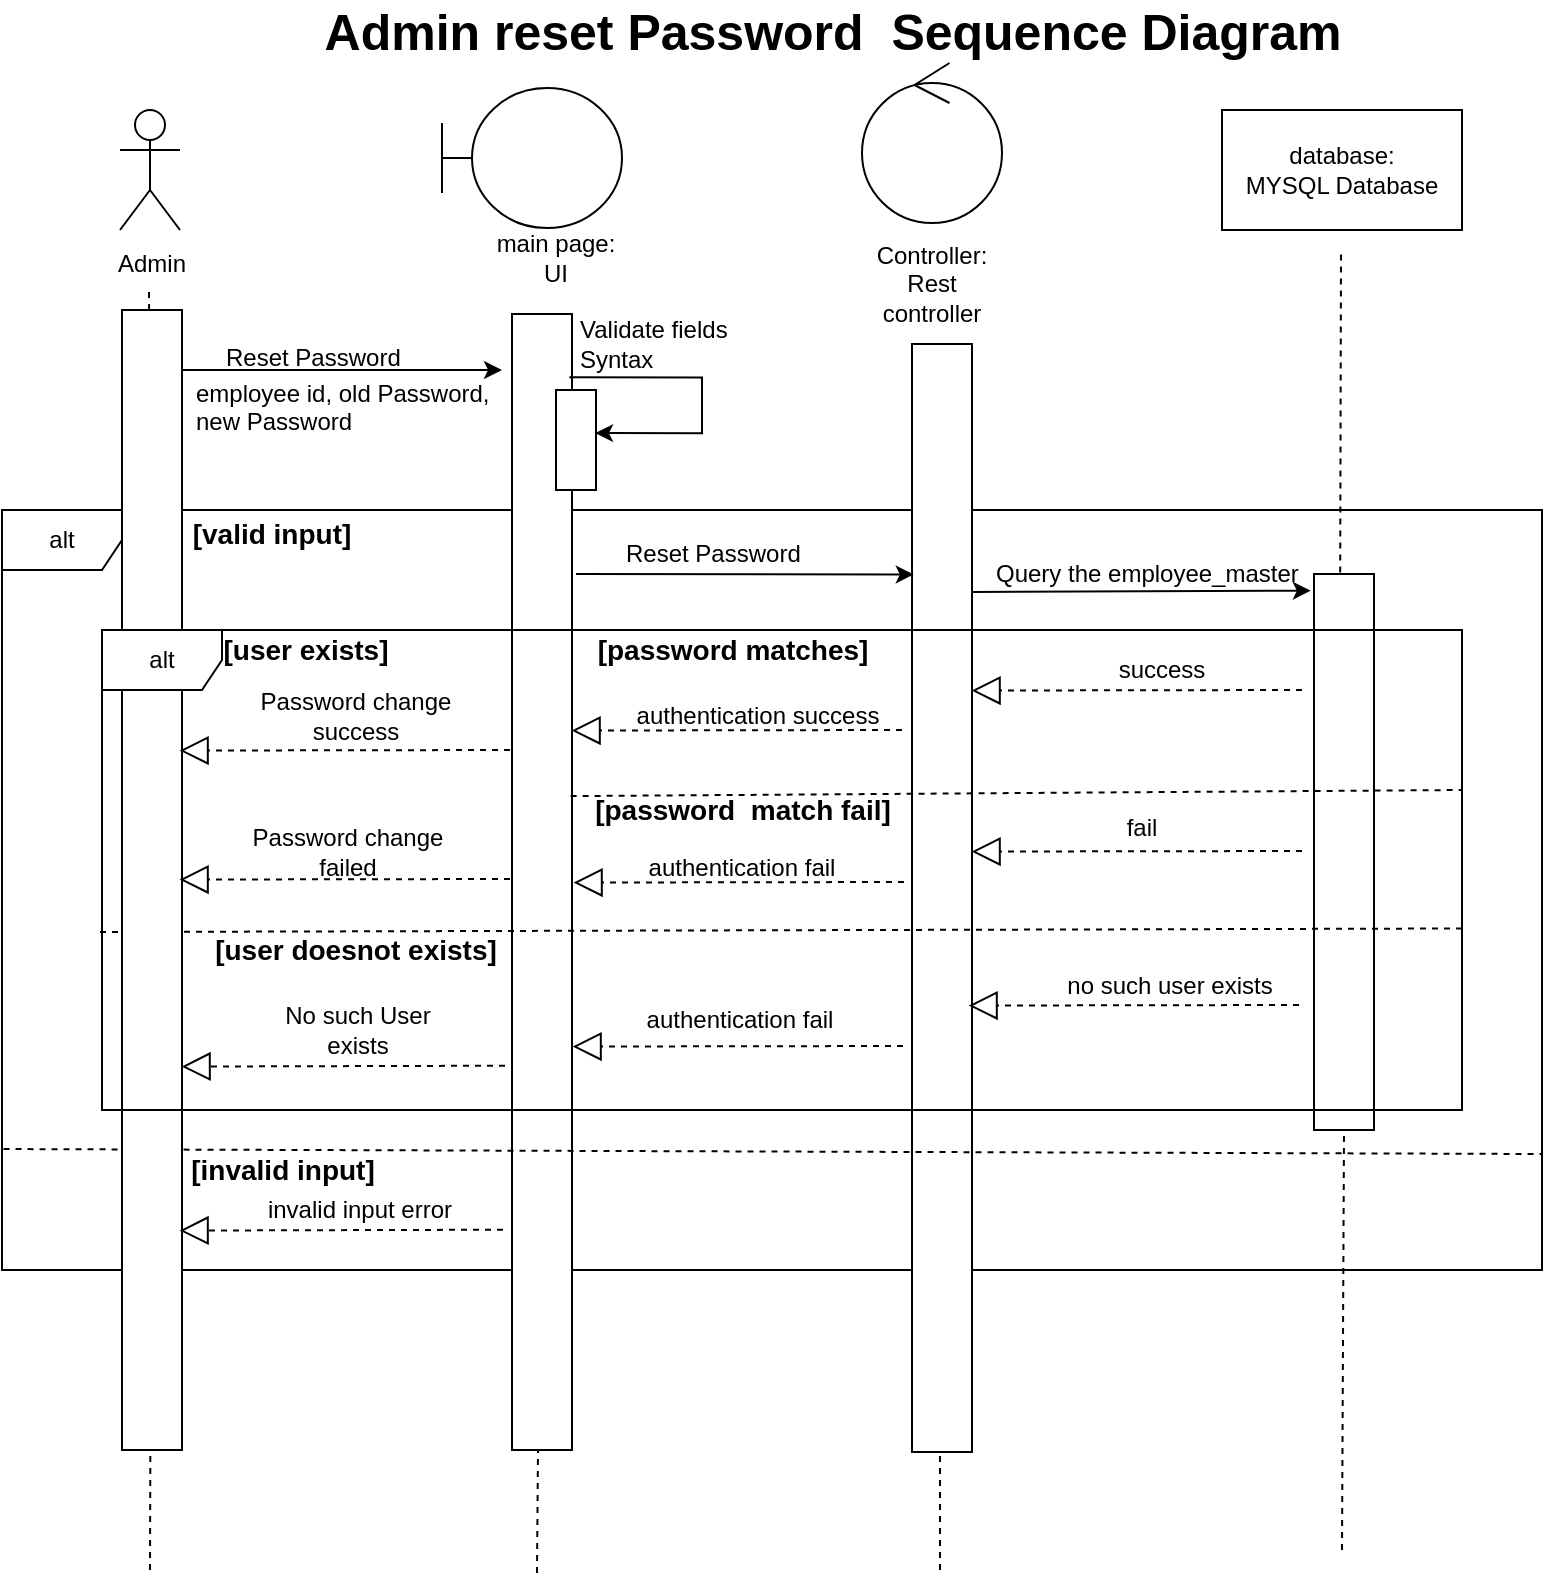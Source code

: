 <mxfile version="12.2.3" type="device" pages="1"><diagram id="1jy2djNboIsfC3Crj_G_" name="Page-1"><mxGraphModel dx="752" dy="419" grid="1" gridSize="10" guides="1" tooltips="1" connect="1" arrows="1" fold="1" page="1" pageScale="1" pageWidth="850" pageHeight="1100" math="0" shadow="0"><root><mxCell id="0"/><mxCell id="1" parent="0"/><mxCell id="wxXYu_4pgUYdlZHOBZic-1" value="alt" style="shape=umlFrame;whiteSpace=wrap;html=1;fillColor=none;" parent="1" vertex="1"><mxGeometry x="50" y="360" width="770" height="380" as="geometry"/></mxCell><mxCell id="wxXYu_4pgUYdlZHOBZic-2" value="" style="rounded=0;whiteSpace=wrap;html=1;" parent="1" vertex="1"><mxGeometry x="305" y="262" width="30" height="568" as="geometry"/></mxCell><mxCell id="wxXYu_4pgUYdlZHOBZic-3" value="" style="rounded=0;whiteSpace=wrap;html=1;" parent="1" vertex="1"><mxGeometry x="505" y="277" width="30" height="554" as="geometry"/></mxCell><mxCell id="wxXYu_4pgUYdlZHOBZic-4" value="ADMIN" style="shape=umlActor;verticalLabelPosition=bottom;labelBackgroundColor=#ffffff;verticalAlign=top;html=1;outlineConnect=0;" parent="1" vertex="1"><mxGeometry x="109" y="160" width="30" height="60" as="geometry"/></mxCell><mxCell id="wxXYu_4pgUYdlZHOBZic-5" value="" style="endArrow=none;dashed=1;html=1;" parent="1" source="wxXYu_4pgUYdlZHOBZic-46" edge="1"><mxGeometry width="50" height="50" relative="1" as="geometry"><mxPoint x="123.5" y="1006" as="sourcePoint"/><mxPoint x="123.5" y="250" as="targetPoint"/></mxGeometry></mxCell><mxCell id="wxXYu_4pgUYdlZHOBZic-6" value="" style="shape=umlBoundary;whiteSpace=wrap;html=1;" parent="1" vertex="1"><mxGeometry x="270" y="149" width="90" height="70" as="geometry"/></mxCell><mxCell id="wxXYu_4pgUYdlZHOBZic-7" value="main page:&lt;br&gt;UI&lt;br&gt;" style="text;html=1;strokeColor=none;fillColor=none;align=center;verticalAlign=middle;whiteSpace=wrap;rounded=0;" parent="1" vertex="1"><mxGeometry x="284" y="234" width="86" as="geometry"/></mxCell><mxCell id="wxXYu_4pgUYdlZHOBZic-8" value="" style="endArrow=none;dashed=1;html=1;" parent="1" target="wxXYu_4pgUYdlZHOBZic-46" edge="1"><mxGeometry width="50" height="50" relative="1" as="geometry"><mxPoint x="124" y="890.0" as="sourcePoint"/><mxPoint x="123.5" y="250" as="targetPoint"/></mxGeometry></mxCell><mxCell id="wxXYu_4pgUYdlZHOBZic-9" value="" style="endArrow=none;dashed=1;html=1;" parent="1" edge="1"><mxGeometry width="50" height="50" relative="1" as="geometry"><mxPoint x="317.5" y="891.5" as="sourcePoint"/><mxPoint x="318" y="830" as="targetPoint"/></mxGeometry></mxCell><mxCell id="wxXYu_4pgUYdlZHOBZic-10" value="" style="ellipse;shape=umlControl;whiteSpace=wrap;html=1;" parent="1" vertex="1"><mxGeometry x="480" y="136.5" width="70" height="80" as="geometry"/></mxCell><mxCell id="wxXYu_4pgUYdlZHOBZic-11" value="Controller:&lt;br&gt;Rest controller" style="text;html=1;strokeColor=none;fillColor=none;align=center;verticalAlign=middle;whiteSpace=wrap;rounded=0;" parent="1" vertex="1"><mxGeometry x="495" y="236.5" width="40" height="20" as="geometry"/></mxCell><mxCell id="wxXYu_4pgUYdlZHOBZic-12" value="" style="endArrow=none;dashed=1;html=1;" parent="1" edge="1"><mxGeometry width="50" height="50" relative="1" as="geometry"><mxPoint x="519.0" y="890.0" as="sourcePoint"/><mxPoint x="519.0" y="830" as="targetPoint"/></mxGeometry></mxCell><mxCell id="wxXYu_4pgUYdlZHOBZic-13" value="database:&lt;br&gt;MYSQL Database" style="rounded=0;whiteSpace=wrap;html=1;" parent="1" vertex="1"><mxGeometry x="660" y="160" width="120" height="60" as="geometry"/></mxCell><mxCell id="wxXYu_4pgUYdlZHOBZic-14" value="" style="endArrow=none;dashed=1;html=1;exitX=0.824;exitY=0.179;exitDx=0;exitDy=0;exitPerimeter=0;" parent="1" edge="1"><mxGeometry width="50" height="50" relative="1" as="geometry"><mxPoint x="719.1" y="391.31" as="sourcePoint"/><mxPoint x="719.5" y="231.5" as="targetPoint"/></mxGeometry></mxCell><mxCell id="wxXYu_4pgUYdlZHOBZic-15" value="" style="endArrow=none;dashed=1;html=1;entryX=0.5;entryY=1;entryDx=0;entryDy=0;" parent="1" target="wxXYu_4pgUYdlZHOBZic-44" edge="1"><mxGeometry width="50" height="50" relative="1" as="geometry"><mxPoint x="720" y="880.0" as="sourcePoint"/><mxPoint x="719.5" y="671.5" as="targetPoint"/></mxGeometry></mxCell><mxCell id="wxXYu_4pgUYdlZHOBZic-16" value="" style="endArrow=classic;html=1;" parent="1" edge="1"><mxGeometry width="50" height="50" relative="1" as="geometry"><mxPoint x="140" y="290" as="sourcePoint"/><mxPoint x="300" y="290" as="targetPoint"/></mxGeometry></mxCell><mxCell id="wxXYu_4pgUYdlZHOBZic-17" value="" style="rounded=0;whiteSpace=wrap;html=1;fillColor=#ffffff;" parent="1" vertex="1"><mxGeometry x="327" y="300" width="20" height="50" as="geometry"/></mxCell><mxCell id="wxXYu_4pgUYdlZHOBZic-18" value="" style="endArrow=classic;html=1;edgeStyle=orthogonalEdgeStyle;rounded=0;entryX=0.976;entryY=0.431;entryDx=0;entryDy=0;entryPerimeter=0;" parent="1" target="wxXYu_4pgUYdlZHOBZic-17" edge="1"><mxGeometry width="50" height="50" relative="1" as="geometry"><mxPoint x="333.667" y="293.667" as="sourcePoint"/><mxPoint x="345.167" y="337.667" as="targetPoint"/><Array as="points"><mxPoint x="400" y="293"/><mxPoint x="400" y="321"/></Array></mxGeometry></mxCell><mxCell id="wxXYu_4pgUYdlZHOBZic-19" value="Reset Password" style="text;html=1;resizable=0;points=[];autosize=1;align=left;verticalAlign=top;spacingTop=-4;" parent="1" vertex="1"><mxGeometry x="160" y="274" width="100" height="20" as="geometry"/></mxCell><mxCell id="wxXYu_4pgUYdlZHOBZic-20" value="employee id, old Password,&amp;nbsp;&lt;br&gt;new Password" style="text;html=1;resizable=0;points=[];autosize=1;align=left;verticalAlign=top;spacingTop=-4;" parent="1" vertex="1"><mxGeometry x="145" y="291.5" width="170" height="30" as="geometry"/></mxCell><mxCell id="wxXYu_4pgUYdlZHOBZic-21" value="Validate fields Syntax" style="text;html=1;strokeColor=none;fillColor=none;align=left;verticalAlign=middle;whiteSpace=wrap;rounded=0;" parent="1" vertex="1"><mxGeometry x="337" y="261.5" width="91" height="30" as="geometry"/></mxCell><mxCell id="wxXYu_4pgUYdlZHOBZic-22" value="&lt;b&gt;&lt;font style=&quot;font-size: 14px&quot;&gt;[valid input]&lt;/font&gt;&lt;/b&gt;" style="text;html=1;strokeColor=none;fillColor=none;align=center;verticalAlign=middle;whiteSpace=wrap;rounded=0;" parent="1" vertex="1"><mxGeometry x="140" y="362" width="90" height="20" as="geometry"/></mxCell><mxCell id="wxXYu_4pgUYdlZHOBZic-23" value="&lt;b&gt;&lt;font style=&quot;font-size: 14px&quot;&gt;[user exists]&lt;/font&gt;&lt;/b&gt;" style="text;html=1;strokeColor=none;fillColor=none;align=center;verticalAlign=middle;whiteSpace=wrap;rounded=0;" parent="1" vertex="1"><mxGeometry x="157" y="420" width="90" height="20" as="geometry"/></mxCell><mxCell id="wxXYu_4pgUYdlZHOBZic-24" value="&lt;b&gt;&lt;font style=&quot;font-size: 14px&quot;&gt;[user doesnot exists]&lt;/font&gt;&lt;/b&gt;" style="text;html=1;strokeColor=none;fillColor=none;align=center;verticalAlign=middle;whiteSpace=wrap;rounded=0;" parent="1" vertex="1"><mxGeometry x="151.5" y="570" width="150" height="20" as="geometry"/></mxCell><mxCell id="wxXYu_4pgUYdlZHOBZic-25" value="&lt;b&gt;&lt;font style=&quot;font-size: 14px&quot;&gt;[invalid input]&lt;/font&gt;&lt;/b&gt;" style="text;html=1;strokeColor=none;fillColor=none;align=center;verticalAlign=middle;whiteSpace=wrap;rounded=0;" parent="1" vertex="1"><mxGeometry x="140" y="680" width="101" height="20" as="geometry"/></mxCell><mxCell id="wxXYu_4pgUYdlZHOBZic-26" value="invalid input error" style="text;html=1;strokeColor=none;fillColor=none;align=center;verticalAlign=middle;whiteSpace=wrap;rounded=0;" parent="1" vertex="1"><mxGeometry x="180" y="700" width="98" height="20" as="geometry"/></mxCell><mxCell id="wxXYu_4pgUYdlZHOBZic-27" value="" style="endArrow=block;dashed=1;endFill=0;endSize=12;html=1;entryX=0.993;entryY=0.407;entryDx=0;entryDy=0;entryPerimeter=0;exitX=-0.033;exitY=0.586;exitDx=0;exitDy=0;exitPerimeter=0;" parent="1" edge="1"><mxGeometry width="160" relative="1" as="geometry"><mxPoint x="301.51" y="637.854" as="sourcePoint"/><mxPoint x="139.79" y="638.28" as="targetPoint"/></mxGeometry></mxCell><mxCell id="wxXYu_4pgUYdlZHOBZic-28" value="" style="endArrow=block;dashed=1;endFill=0;endSize=12;html=1;entryX=0.993;entryY=0.407;entryDx=0;entryDy=0;entryPerimeter=0;" parent="1" edge="1"><mxGeometry width="160" relative="1" as="geometry"><mxPoint x="500" y="470" as="sourcePoint"/><mxPoint x="334.79" y="470.28" as="targetPoint"/></mxGeometry></mxCell><mxCell id="wxXYu_4pgUYdlZHOBZic-29" value="" style="endArrow=block;dashed=1;endFill=0;endSize=12;html=1;entryX=0.993;entryY=0.407;entryDx=0;entryDy=0;entryPerimeter=0;" parent="1" edge="1"><mxGeometry width="160" relative="1" as="geometry"><mxPoint x="500.5" y="628" as="sourcePoint"/><mxPoint x="335.29" y="628.28" as="targetPoint"/></mxGeometry></mxCell><mxCell id="wxXYu_4pgUYdlZHOBZic-30" value="" style="endArrow=block;dashed=1;endFill=0;endSize=12;html=1;entryX=0.993;entryY=0.407;entryDx=0;entryDy=0;entryPerimeter=0;" parent="1" edge="1"><mxGeometry width="160" relative="1" as="geometry"><mxPoint x="700" y="450" as="sourcePoint"/><mxPoint x="534.79" y="450.28" as="targetPoint"/></mxGeometry></mxCell><mxCell id="wxXYu_4pgUYdlZHOBZic-31" value="" style="endArrow=block;dashed=1;endFill=0;endSize=12;html=1;entryX=0.993;entryY=0.407;entryDx=0;entryDy=0;entryPerimeter=0;" parent="1" edge="1"><mxGeometry width="160" relative="1" as="geometry"><mxPoint x="698.5" y="607.5" as="sourcePoint"/><mxPoint x="533.29" y="607.78" as="targetPoint"/></mxGeometry></mxCell><mxCell id="wxXYu_4pgUYdlZHOBZic-32" value="" style="endArrow=classic;html=1;entryX=0.03;entryY=0.208;entryDx=0;entryDy=0;entryPerimeter=0;" parent="1" target="wxXYu_4pgUYdlZHOBZic-3" edge="1"><mxGeometry width="50" height="50" relative="1" as="geometry"><mxPoint x="337" y="392" as="sourcePoint"/><mxPoint x="497.0" y="390" as="targetPoint"/></mxGeometry></mxCell><mxCell id="wxXYu_4pgUYdlZHOBZic-34" value="" style="endArrow=classic;html=1;entryX=-0.053;entryY=0.03;entryDx=0;entryDy=0;entryPerimeter=0;" parent="1" target="wxXYu_4pgUYdlZHOBZic-44" edge="1"><mxGeometry width="50" height="50" relative="1" as="geometry"><mxPoint x="535" y="401" as="sourcePoint"/><mxPoint x="703.9" y="399.82" as="targetPoint"/></mxGeometry></mxCell><mxCell id="wxXYu_4pgUYdlZHOBZic-35" value="Query the employee_master" style="text;html=1;resizable=0;points=[];autosize=1;align=left;verticalAlign=top;spacingTop=-4;" parent="1" vertex="1"><mxGeometry x="545" y="382" width="170" height="20" as="geometry"/></mxCell><mxCell id="wxXYu_4pgUYdlZHOBZic-36" value="success" style="text;html=1;strokeColor=none;fillColor=none;align=center;verticalAlign=middle;whiteSpace=wrap;rounded=0;" parent="1" vertex="1"><mxGeometry x="580" y="432.5" width="100" height="15" as="geometry"/></mxCell><mxCell id="wxXYu_4pgUYdlZHOBZic-37" value="no such user exists" style="text;html=1;strokeColor=none;fillColor=none;align=center;verticalAlign=middle;whiteSpace=wrap;rounded=0;" parent="1" vertex="1"><mxGeometry x="578.5" y="590" width="110" height="15" as="geometry"/></mxCell><mxCell id="wxXYu_4pgUYdlZHOBZic-38" value="authentication success" style="text;html=1;strokeColor=none;fillColor=none;align=center;verticalAlign=middle;whiteSpace=wrap;rounded=0;" parent="1" vertex="1"><mxGeometry x="363" y="447.5" width="130" height="30" as="geometry"/></mxCell><mxCell id="wxXYu_4pgUYdlZHOBZic-39" value="authentication fail" style="text;html=1;strokeColor=none;fillColor=none;align=center;verticalAlign=middle;whiteSpace=wrap;rounded=0;" parent="1" vertex="1"><mxGeometry x="368.5" y="599.5" width="100" height="30" as="geometry"/></mxCell><mxCell id="wxXYu_4pgUYdlZHOBZic-40" value="&lt;font size=&quot;1&quot;&gt;&lt;b style=&quot;font-size: 25px&quot;&gt;Admin reset Password&amp;nbsp; Sequence Diagram&amp;nbsp;&lt;/b&gt;&lt;/font&gt;" style="text;html=1;strokeColor=none;fillColor=none;align=center;verticalAlign=middle;whiteSpace=wrap;rounded=0;strokeWidth=25;" parent="1" vertex="1"><mxGeometry x="128.5" y="110" width="680" height="20" as="geometry"/></mxCell><mxCell id="wxXYu_4pgUYdlZHOBZic-41" value="No such User exists" style="text;html=1;strokeColor=none;fillColor=none;align=center;verticalAlign=middle;whiteSpace=wrap;rounded=0;" parent="1" vertex="1"><mxGeometry x="178" y="605" width="100" height="30" as="geometry"/></mxCell><mxCell id="wxXYu_4pgUYdlZHOBZic-42" value="Admin" style="rounded=0;whiteSpace=wrap;html=1;strokeColor=none;" parent="1" vertex="1"><mxGeometry x="65" y="223.5" width="120" height="26" as="geometry"/></mxCell><mxCell id="wxXYu_4pgUYdlZHOBZic-43" value="" style="endArrow=none;dashed=1;html=1;exitX=0.001;exitY=0.754;exitDx=0;exitDy=0;exitPerimeter=0;" parent="1" edge="1"><mxGeometry width="50" height="50" relative="1" as="geometry"><mxPoint x="50.77" y="679.52" as="sourcePoint"/><mxPoint x="820" y="682" as="targetPoint"/></mxGeometry></mxCell><mxCell id="wxXYu_4pgUYdlZHOBZic-44" value="" style="rounded=0;whiteSpace=wrap;html=1;" parent="1" vertex="1"><mxGeometry x="706" y="392" width="30" height="278" as="geometry"/></mxCell><mxCell id="wxXYu_4pgUYdlZHOBZic-45" value="" style="endArrow=none;dashed=1;html=1;entryX=1.001;entryY=0.426;entryDx=0;entryDy=0;entryPerimeter=0;" parent="1" edge="1"><mxGeometry width="50" height="50" relative="1" as="geometry"><mxPoint x="99" y="571" as="sourcePoint"/><mxPoint x="780.68" y="569.24" as="targetPoint"/></mxGeometry></mxCell><mxCell id="wxXYu_4pgUYdlZHOBZic-46" value="" style="rounded=0;whiteSpace=wrap;html=1;" parent="1" vertex="1"><mxGeometry x="110" y="260" width="30" height="570" as="geometry"/></mxCell><mxCell id="wxXYu_4pgUYdlZHOBZic-47" value="" style="endArrow=block;dashed=1;endFill=0;endSize=12;html=1;entryX=0.993;entryY=0.407;entryDx=0;entryDy=0;entryPerimeter=0;" parent="1" edge="1"><mxGeometry width="160" relative="1" as="geometry"><mxPoint x="304" y="480" as="sourcePoint"/><mxPoint x="138.79" y="480.28" as="targetPoint"/></mxGeometry></mxCell><mxCell id="wxXYu_4pgUYdlZHOBZic-48" value="" style="endArrow=block;dashed=1;endFill=0;endSize=12;html=1;entryX=0.993;entryY=0.407;entryDx=0;entryDy=0;entryPerimeter=0;exitX=-0.033;exitY=0.586;exitDx=0;exitDy=0;exitPerimeter=0;" parent="1" edge="1"><mxGeometry width="160" relative="1" as="geometry"><mxPoint x="300.51" y="719.854" as="sourcePoint"/><mxPoint x="138.79" y="720.28" as="targetPoint"/></mxGeometry></mxCell><mxCell id="wxXYu_4pgUYdlZHOBZic-49" value="" style="endArrow=none;dashed=1;html=1;exitX=0.977;exitY=0.442;exitDx=0;exitDy=0;exitPerimeter=0;" parent="1" edge="1"><mxGeometry width="50" height="50" relative="1" as="geometry"><mxPoint x="334.31" y="503.056" as="sourcePoint"/><mxPoint x="780" y="500" as="targetPoint"/></mxGeometry></mxCell><mxCell id="wxXYu_4pgUYdlZHOBZic-50" value="&lt;b style=&quot;font-size: 14px&quot;&gt;[password matches]&lt;/b&gt;" style="text;html=1;strokeColor=none;fillColor=none;align=center;verticalAlign=middle;whiteSpace=wrap;rounded=0;" parent="1" vertex="1"><mxGeometry x="331" y="420" width="169" height="20" as="geometry"/></mxCell><mxCell id="wxXYu_4pgUYdlZHOBZic-51" value="&lt;b style=&quot;font-size: 14px&quot;&gt;[password&amp;nbsp; match fail]&lt;/b&gt;" style="text;html=1;strokeColor=none;fillColor=none;align=center;verticalAlign=middle;whiteSpace=wrap;rounded=0;" parent="1" vertex="1"><mxGeometry x="331" y="500" width="179" height="20" as="geometry"/></mxCell><mxCell id="wxXYu_4pgUYdlZHOBZic-52" value="" style="endArrow=block;dashed=1;endFill=0;endSize=12;html=1;entryX=0.993;entryY=0.407;entryDx=0;entryDy=0;entryPerimeter=0;" parent="1" edge="1"><mxGeometry width="160" relative="1" as="geometry"><mxPoint x="700" y="530.5" as="sourcePoint"/><mxPoint x="534.79" y="530.78" as="targetPoint"/></mxGeometry></mxCell><mxCell id="wxXYu_4pgUYdlZHOBZic-53" value="fail" style="text;html=1;strokeColor=none;fillColor=none;align=center;verticalAlign=middle;whiteSpace=wrap;rounded=0;" parent="1" vertex="1"><mxGeometry x="570" y="511.5" width="100" height="15" as="geometry"/></mxCell><mxCell id="wxXYu_4pgUYdlZHOBZic-54" value="authentication fail" style="text;html=1;strokeColor=none;fillColor=none;align=center;verticalAlign=middle;whiteSpace=wrap;rounded=0;" parent="1" vertex="1"><mxGeometry x="370" y="524" width="100" height="30" as="geometry"/></mxCell><mxCell id="wxXYu_4pgUYdlZHOBZic-55" value="" style="endArrow=block;dashed=1;endFill=0;endSize=12;html=1;entryX=0.993;entryY=0.407;entryDx=0;entryDy=0;entryPerimeter=0;" parent="1" edge="1"><mxGeometry width="160" relative="1" as="geometry"><mxPoint x="501.0" y="546" as="sourcePoint"/><mxPoint x="335.79" y="546.28" as="targetPoint"/></mxGeometry></mxCell><mxCell id="wxXYu_4pgUYdlZHOBZic-56" value="" style="endArrow=block;dashed=1;endFill=0;endSize=12;html=1;entryX=0.993;entryY=0.407;entryDx=0;entryDy=0;entryPerimeter=0;" parent="1" edge="1"><mxGeometry width="160" relative="1" as="geometry"><mxPoint x="304" y="544.5" as="sourcePoint"/><mxPoint x="138.79" y="544.78" as="targetPoint"/></mxGeometry></mxCell><mxCell id="wxXYu_4pgUYdlZHOBZic-57" value="Password change failed" style="text;html=1;strokeColor=none;fillColor=none;align=center;verticalAlign=middle;whiteSpace=wrap;rounded=0;" parent="1" vertex="1"><mxGeometry x="172.5" y="516" width="100" height="30" as="geometry"/></mxCell><mxCell id="wxXYu_4pgUYdlZHOBZic-58" value="Password change success" style="text;html=1;strokeColor=none;fillColor=none;align=center;verticalAlign=middle;whiteSpace=wrap;rounded=0;" parent="1" vertex="1"><mxGeometry x="176.5" y="447.5" width="100" height="30" as="geometry"/></mxCell><mxCell id="wxXYu_4pgUYdlZHOBZic-60" value="Reset Password" style="text;html=1;resizable=0;points=[];autosize=1;align=left;verticalAlign=top;spacingTop=-4;" parent="1" vertex="1"><mxGeometry x="360" y="372" width="100" height="20" as="geometry"/></mxCell><mxCell id="wxXYu_4pgUYdlZHOBZic-59" value="alt" style="shape=umlFrame;whiteSpace=wrap;html=1;fillColor=#ffffff;" parent="1" vertex="1"><mxGeometry x="100" y="420" width="680" height="240" as="geometry"/></mxCell></root></mxGraphModel></diagram></mxfile>